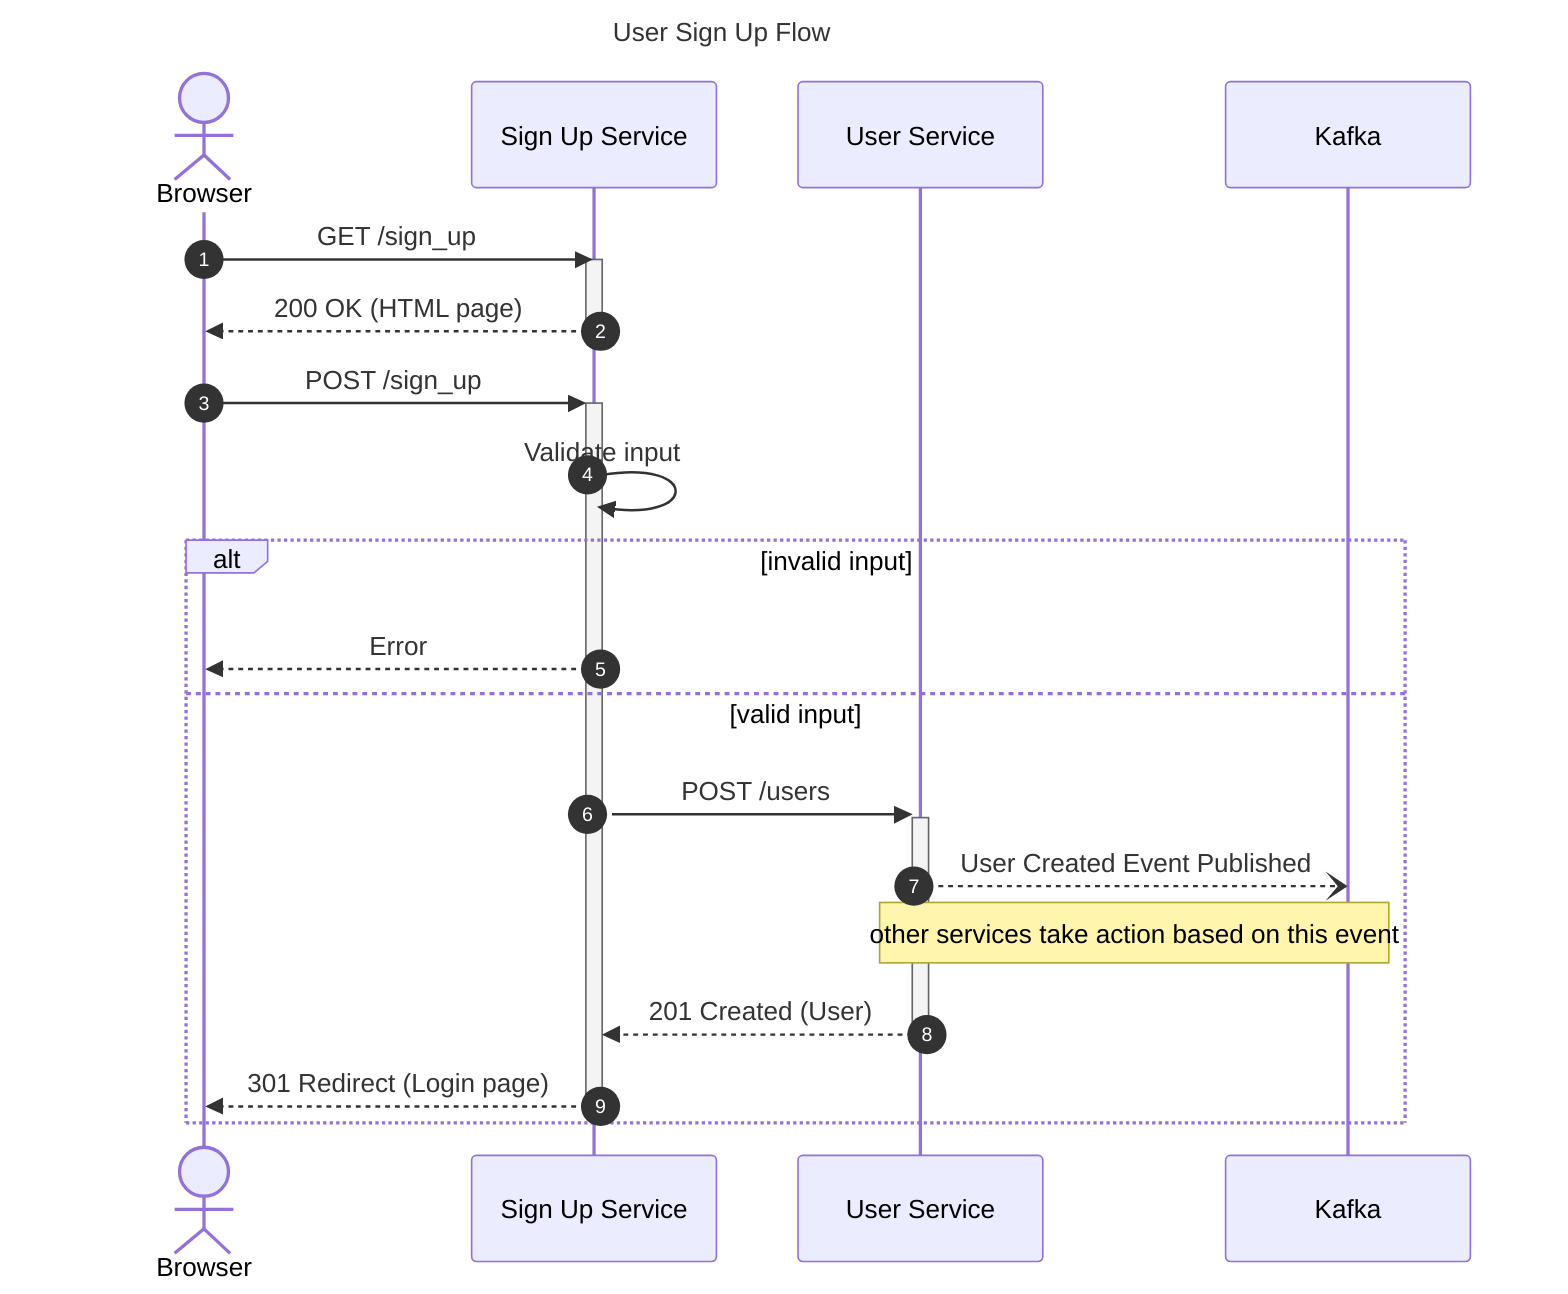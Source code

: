 ---
title: User Sign Up Flow
---
sequenceDiagram
  autonumber
  actor Browser
  participant Sign Up Service
  participant User Service
  participant Kafka
  
  Browser->>Sign Up Service: GET /sign_up
  activate Sign Up Service
  Sign Up Service-->>Browser: 200 OK (HTML page)
  deactivate Sign Up Service

  Browser->>+Sign Up Service: POST /sign_up
  Sign Up Service->>Sign Up Service: Validate input

  alt invalid input
    Sign Up Service-->>Browser: Error
  else valid input
    Sign Up Service->>+User Service: POST /users
    User Service--)Kafka: User Created Event Published
    %%Note left of Kafka: other services take action based on this event 
    Note over User Service, Kafka: other services take action based on this event
    User Service-->>-Sign Up Service: 201 Created (User)
    Sign Up Service-->>-Browser: 301 Redirect (Login page)
  end
   

  link User Service: {"Repository" : "https://www.example.com/repository"}